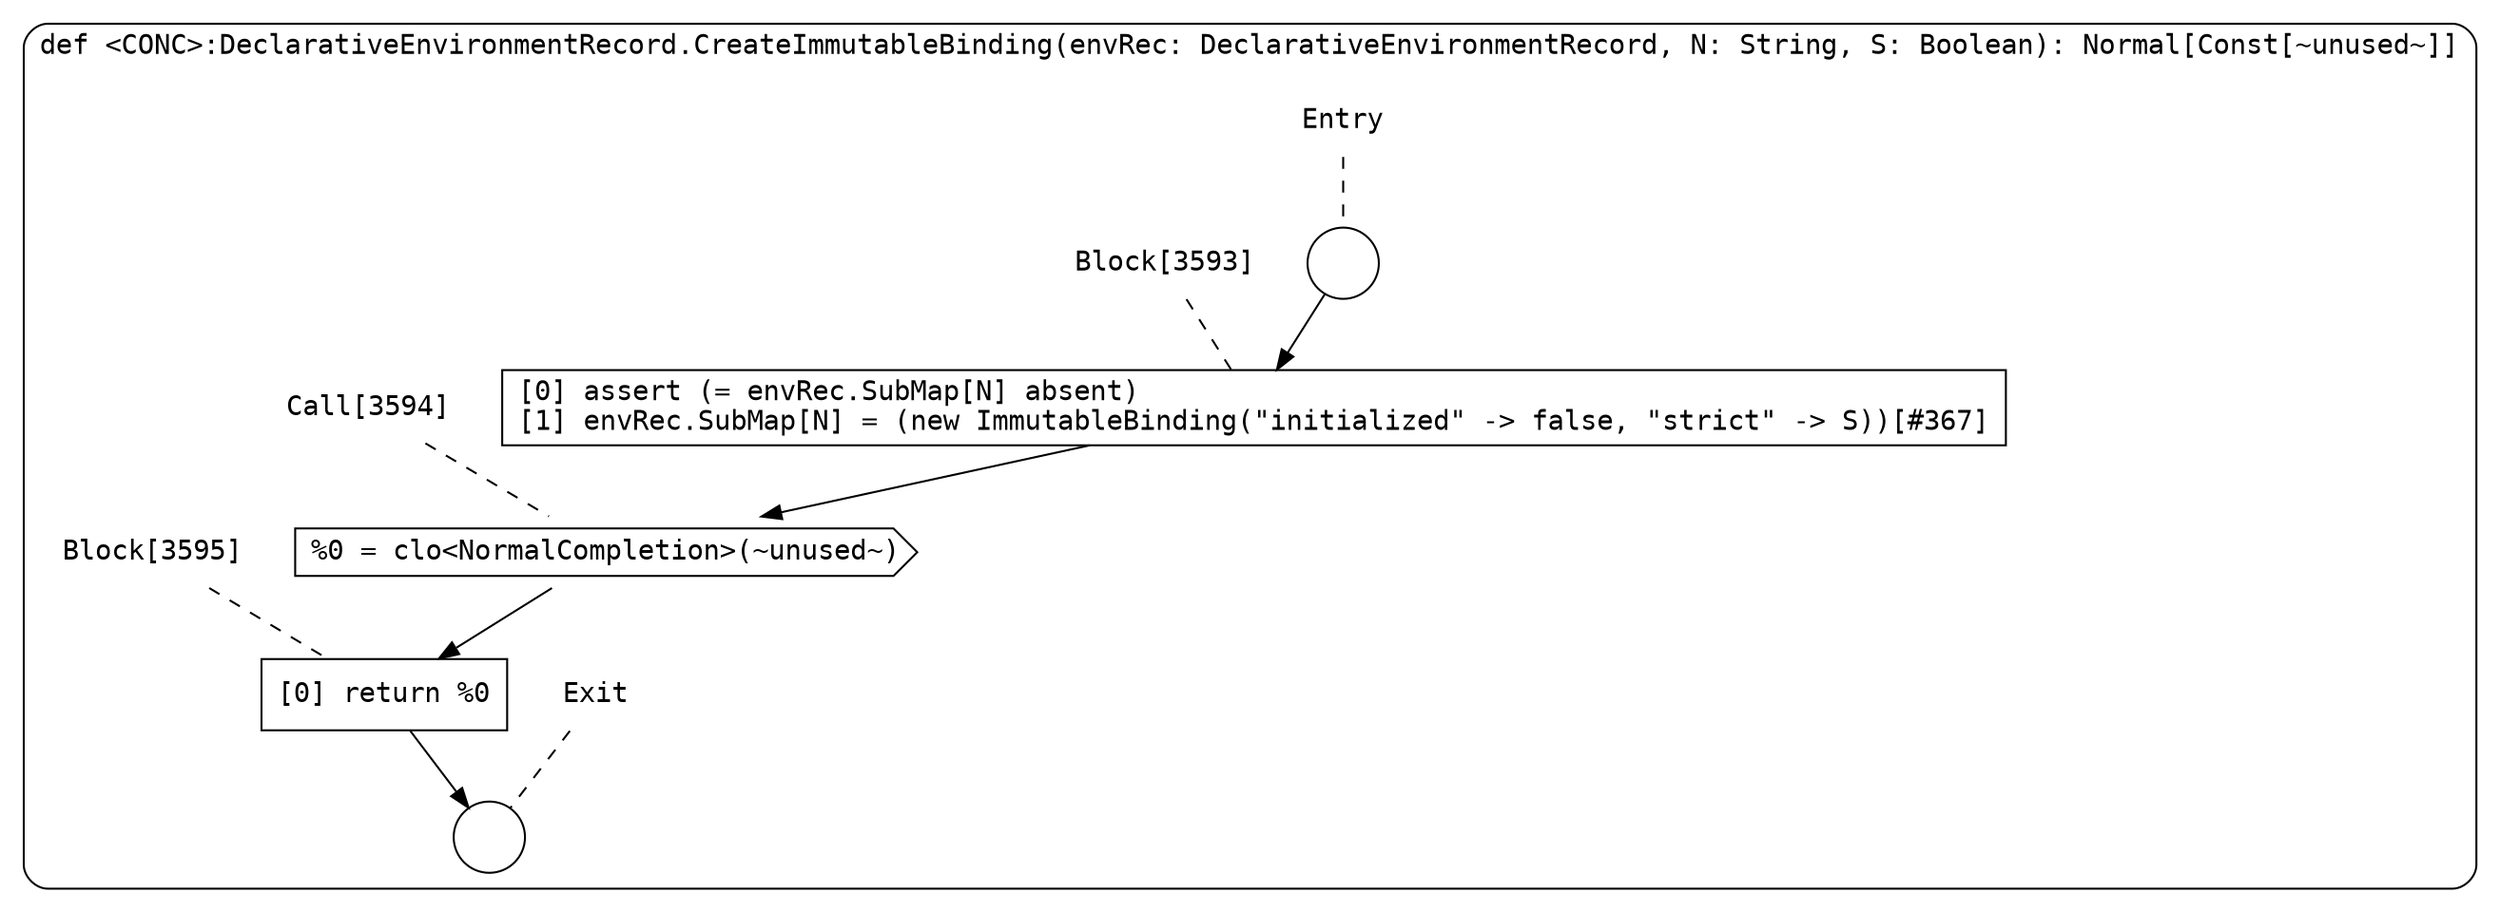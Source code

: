 digraph {
  graph [fontname = "Consolas"]
  node [fontname = "Consolas"]
  edge [fontname = "Consolas"]
  subgraph cluster976 {
    label = "def <CONC>:DeclarativeEnvironmentRecord.CreateImmutableBinding(envRec: DeclarativeEnvironmentRecord, N: String, S: Boolean): Normal[Const[~unused~]]"
    style = rounded
    cluster976_entry_name [shape=none, label=<<font color="black">Entry</font>>]
    cluster976_entry_name -> cluster976_entry [arrowhead=none, color="black", style=dashed]
    cluster976_entry [shape=circle label=" " color="black" fillcolor="white" style=filled]
    cluster976_entry -> node3593 [color="black"]
    cluster976_exit_name [shape=none, label=<<font color="black">Exit</font>>]
    cluster976_exit_name -> cluster976_exit [arrowhead=none, color="black", style=dashed]
    cluster976_exit [shape=circle label=" " color="black" fillcolor="white" style=filled]
    node3593_name [shape=none, label=<<font color="black">Block[3593]</font>>]
    node3593_name -> node3593 [arrowhead=none, color="black", style=dashed]
    node3593 [shape=box, label=<<font color="black">[0] assert (= envRec.SubMap[N] absent)<BR ALIGN="LEFT"/>[1] envRec.SubMap[N] = (new ImmutableBinding(&quot;initialized&quot; -&gt; false, &quot;strict&quot; -&gt; S))[#367]<BR ALIGN="LEFT"/></font>> color="black" fillcolor="white", style=filled]
    node3593 -> node3594 [color="black"]
    node3594_name [shape=none, label=<<font color="black">Call[3594]</font>>]
    node3594_name -> node3594 [arrowhead=none, color="black", style=dashed]
    node3594 [shape=cds, label=<<font color="black">%0 = clo&lt;NormalCompletion&gt;(~unused~)</font>> color="black" fillcolor="white", style=filled]
    node3594 -> node3595 [color="black"]
    node3595_name [shape=none, label=<<font color="black">Block[3595]</font>>]
    node3595_name -> node3595 [arrowhead=none, color="black", style=dashed]
    node3595 [shape=box, label=<<font color="black">[0] return %0<BR ALIGN="LEFT"/></font>> color="black" fillcolor="white", style=filled]
    node3595 -> cluster976_exit [color="black"]
  }
}